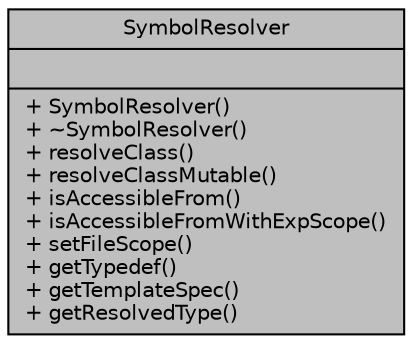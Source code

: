digraph "SymbolResolver"
{
 // LATEX_PDF_SIZE
  edge [fontname="Helvetica",fontsize="10",labelfontname="Helvetica",labelfontsize="10"];
  node [fontname="Helvetica",fontsize="10",shape=record];
  Node1 [label="{SymbolResolver\n||+ SymbolResolver()\l+ ~SymbolResolver()\l+ resolveClass()\l+ resolveClassMutable()\l+ isAccessibleFrom()\l+ isAccessibleFromWithExpScope()\l+ setFileScope()\l+ getTypedef()\l+ getTemplateSpec()\l+ getResolvedType()\l}",height=0.2,width=0.4,color="black", fillcolor="grey75", style="filled", fontcolor="black",tooltip=" "];
}
